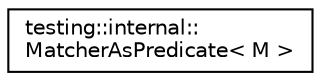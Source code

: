 digraph "Graphical Class Hierarchy"
{
  edge [fontname="Helvetica",fontsize="10",labelfontname="Helvetica",labelfontsize="10"];
  node [fontname="Helvetica",fontsize="10",shape=record];
  rankdir="LR";
  Node1 [label="testing::internal::\lMatcherAsPredicate\< M \>",height=0.2,width=0.4,color="black", fillcolor="white", style="filled",URL="$classtesting_1_1internal_1_1_matcher_as_predicate.html"];
}
